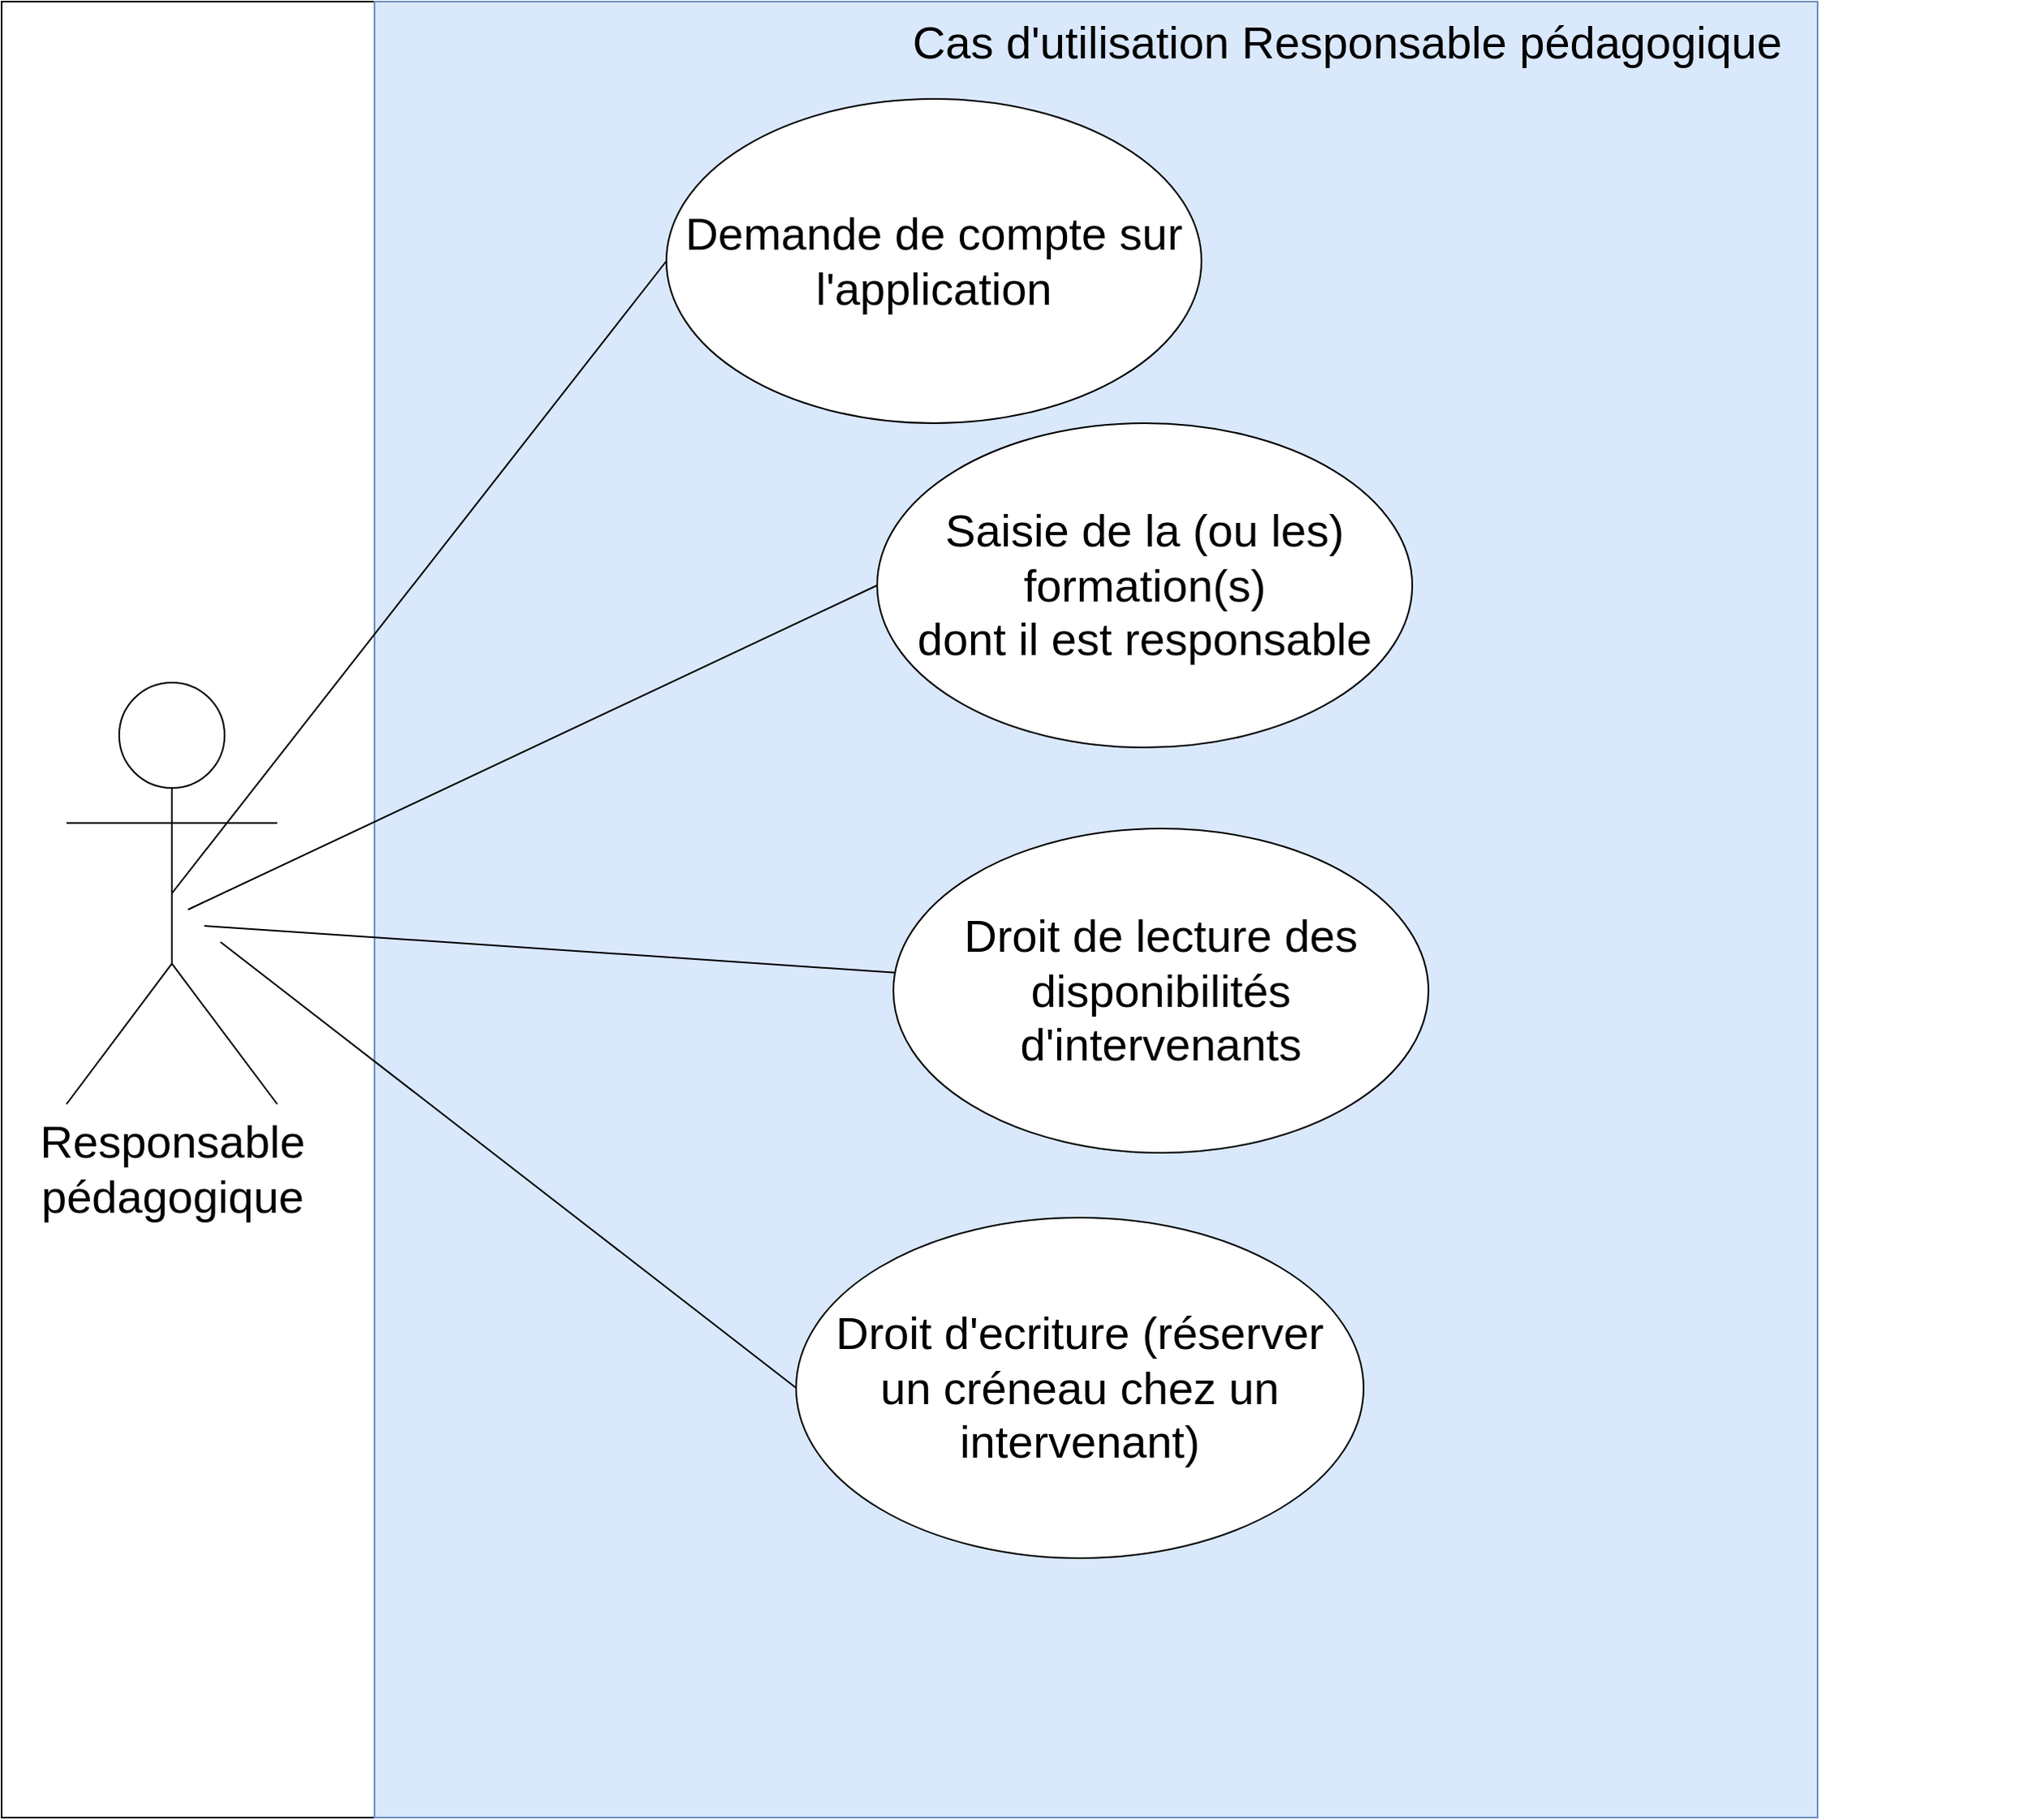 <mxfile version="15.5.1" type="github">
  <diagram id="y85TKeP2wBH4dLe60alc" name="Page-1">
    <mxGraphModel dx="2252" dy="1288" grid="1" gridSize="10" guides="1" tooltips="1" connect="1" arrows="1" fold="1" page="1" pageScale="1" pageWidth="850" pageHeight="1100" math="0" shadow="0">
      <root>
        <mxCell id="0" />
        <mxCell id="1" parent="0" />
        <mxCell id="Xjbe4XN_0XujpbxIoSMV-4" value="" style="whiteSpace=wrap;html=1;aspect=fixed;" vertex="1" parent="1">
          <mxGeometry x="-690" y="600" width="1120" height="1120" as="geometry" />
        </mxCell>
        <mxCell id="Xjbe4XN_0XujpbxIoSMV-3" value="" style="whiteSpace=wrap;html=1;fillColor=#dae8fc;strokeColor=#6c8ebf;" vertex="1" parent="1">
          <mxGeometry x="-460" y="600" width="890" height="1120" as="geometry" />
        </mxCell>
        <mxCell id="Xjbe4XN_0XujpbxIoSMV-5" value="&lt;div&gt;&lt;font style=&quot;font-size: 28px&quot;&gt;Responsable &lt;br&gt;&lt;/font&gt;&lt;/div&gt;&lt;div&gt;&lt;font style=&quot;font-size: 28px&quot;&gt;pédagogique&lt;/font&gt;&lt;/div&gt;" style="shape=umlActor;verticalLabelPosition=bottom;verticalAlign=top;html=1;outlineConnect=0;" vertex="1" parent="1">
          <mxGeometry x="-650" y="1020" width="130" height="260" as="geometry" />
        </mxCell>
        <mxCell id="Xjbe4XN_0XujpbxIoSMV-6" value="Demande de compte sur l&#39;application" style="ellipse;whiteSpace=wrap;html=1;fontSize=28;" vertex="1" parent="1">
          <mxGeometry x="-280" y="660" width="330" height="200" as="geometry" />
        </mxCell>
        <mxCell id="Xjbe4XN_0XujpbxIoSMV-7" value="Cas d&#39;utilisation Responsable pédagogique" style="text;html=1;strokeColor=none;fillColor=none;align=center;verticalAlign=middle;whiteSpace=wrap;rounded=0;fontSize=28;" vertex="1" parent="1">
          <mxGeometry x="-280" y="610" width="840" height="30" as="geometry" />
        </mxCell>
        <mxCell id="Xjbe4XN_0XujpbxIoSMV-8" value="&lt;div&gt;Saisie de la (ou les) formation(s)&lt;/div&gt;&lt;div&gt;dont il est responsable&lt;br&gt;&lt;/div&gt;" style="ellipse;whiteSpace=wrap;html=1;fontSize=28;" vertex="1" parent="1">
          <mxGeometry x="-150" y="860" width="330" height="200" as="geometry" />
        </mxCell>
        <mxCell id="Xjbe4XN_0XujpbxIoSMV-9" value="&lt;div&gt;Droit de lecture des&lt;/div&gt;&lt;div&gt;disponibilités &lt;br&gt;&lt;/div&gt;&lt;div&gt;d&#39;intervenants&lt;/div&gt;" style="ellipse;whiteSpace=wrap;html=1;fontSize=28;" vertex="1" parent="1">
          <mxGeometry x="-140" y="1110" width="330" height="200" as="geometry" />
        </mxCell>
        <mxCell id="Xjbe4XN_0XujpbxIoSMV-10" value="&lt;div&gt;Droit d&#39;ecriture (réserver&lt;/div&gt;&lt;div&gt;un créneau chez un &lt;br&gt;&lt;/div&gt;&lt;div&gt;intervenant)&lt;br&gt;&lt;/div&gt;" style="ellipse;whiteSpace=wrap;html=1;fontSize=28;" vertex="1" parent="1">
          <mxGeometry x="-200" y="1350" width="350" height="210" as="geometry" />
        </mxCell>
        <mxCell id="Xjbe4XN_0XujpbxIoSMV-11" value="" style="endArrow=none;html=1;rounded=0;fontSize=28;entryX=0;entryY=0.5;entryDx=0;entryDy=0;exitX=0.5;exitY=0.5;exitDx=0;exitDy=0;exitPerimeter=0;" edge="1" parent="1" source="Xjbe4XN_0XujpbxIoSMV-5" target="Xjbe4XN_0XujpbxIoSMV-6">
          <mxGeometry width="50" height="50" relative="1" as="geometry">
            <mxPoint x="90" y="1210" as="sourcePoint" />
            <mxPoint x="140" y="1160" as="targetPoint" />
          </mxGeometry>
        </mxCell>
        <mxCell id="Xjbe4XN_0XujpbxIoSMV-12" value="" style="endArrow=none;html=1;rounded=0;fontSize=28;entryX=0;entryY=0.5;entryDx=0;entryDy=0;exitX=0.5;exitY=0.5;exitDx=0;exitDy=0;exitPerimeter=0;" edge="1" parent="1" target="Xjbe4XN_0XujpbxIoSMV-8">
          <mxGeometry width="50" height="50" relative="1" as="geometry">
            <mxPoint x="-575" y="1160" as="sourcePoint" />
            <mxPoint x="-270.0" y="770" as="targetPoint" />
          </mxGeometry>
        </mxCell>
        <mxCell id="Xjbe4XN_0XujpbxIoSMV-13" value="" style="endArrow=none;html=1;rounded=0;fontSize=28;exitX=0.5;exitY=0.5;exitDx=0;exitDy=0;exitPerimeter=0;" edge="1" parent="1" target="Xjbe4XN_0XujpbxIoSMV-9">
          <mxGeometry width="50" height="50" relative="1" as="geometry">
            <mxPoint x="-565" y="1170" as="sourcePoint" />
            <mxPoint x="-140" y="970" as="targetPoint" />
          </mxGeometry>
        </mxCell>
        <mxCell id="Xjbe4XN_0XujpbxIoSMV-14" value="" style="endArrow=none;html=1;rounded=0;fontSize=28;exitX=0.5;exitY=0.5;exitDx=0;exitDy=0;exitPerimeter=0;entryX=0;entryY=0.5;entryDx=0;entryDy=0;" edge="1" parent="1" target="Xjbe4XN_0XujpbxIoSMV-10">
          <mxGeometry width="50" height="50" relative="1" as="geometry">
            <mxPoint x="-555" y="1180" as="sourcePoint" />
            <mxPoint x="-128.977" y="1208.883" as="targetPoint" />
          </mxGeometry>
        </mxCell>
      </root>
    </mxGraphModel>
  </diagram>
</mxfile>
